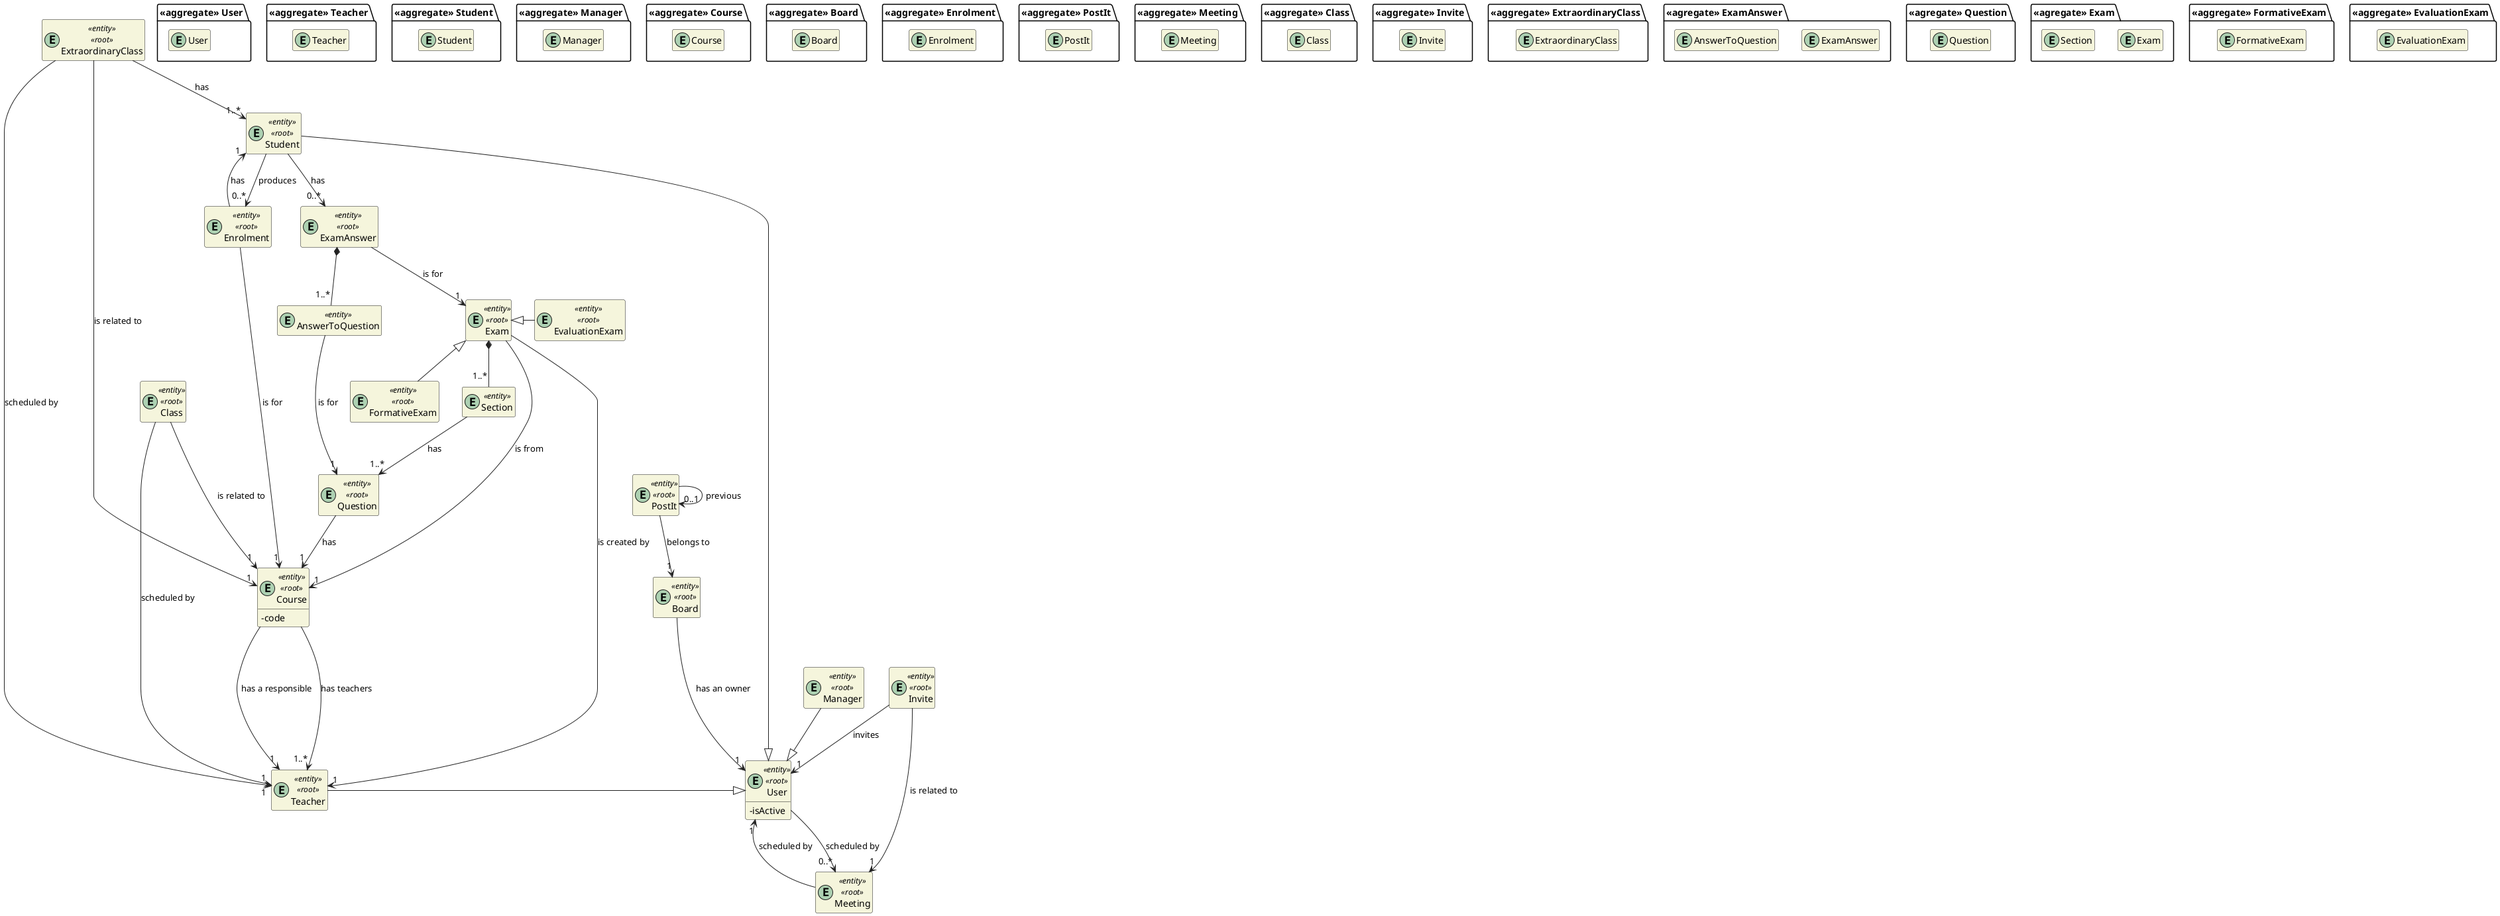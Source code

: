 @startuml DM
'https://plantuml.com/class-diagram

skinparam classAttributeIconSize 0
hide empty attributes
hide empty methods
skinparam classBackgroundColor beige
skinparam ArrowColor #222222

package "<<aggregate>> User" {
  entity User
}

entity User <<entity>> <<root>> {
  - isActive
}

package "<<aggregate>> Teacher" {
  entity Teacher
}

entity Teacher <<entity>> <<root>> {

}

package "<<aggregate>> Student" {
  entity Student
}

entity Student <<entity>> <<root>> {

}

package "<<aggregate>> Manager" {
  entity Manager
}

entity Manager <<entity>> <<root>> {

}

package "<<aggregate>> Course" {
  entity Course
}

entity Course <<entity>> <<root>> {
  - code
}

package "<<aggregate>> Board" {
  entity Board
}

entity Board <<entity>> <<root>> {
}

package "<<aggregate>> Enrolment" {
  entity Enrolment
}

entity Enrolment <<entity>> <<root>> {
}

package "<<aggregate>> PostIt" {
  entity PostIt
}

entity PostIt <<entity>> <<root>> {

}

package "<<aggregate>> Meeting" {
  entity Meeting
}

entity Meeting <<entity>> <<root>> {

}

package "<<aggregate>> Class" {
  entity Class
}

entity Class <<entity>> <<root>> {

}

package "<<aggregate>> Invite" {
  entity Invite
}

entity Invite <<entity>> <<root>> {

}

package "<<aggregate>> ExtraordinaryClass" {
  entity ExtraordinaryClass
}

entity ExtraordinaryClass <<entity>> <<root>> {

}

package "<<agregate>> ExamAnswer" {
  entity ExamAnswer
  entity AnswerToQuestion
}

package "<<agregate>> Question" {
  entity Question
}

entity Question <<entity>> <<root>> {}
entity ExamAnswer <<entity>> <<root>> {}
entity AnswerToQuestion <<entity>> {}


package "<<agregate>> Exam" {
  entity Exam
  entity Section
}

entity Exam <<entity>> <<root>> {}
entity Section <<entity>> {}

entity ExamAnswer <<entity>> <<root>> {

}

package "<<aggregate>> FormativeExam" {
  entity FormativeExam
}

entity FormativeExam <<entity>> <<root>> {
}

package "<<aggregate>> EvaluationExam" {
  entity EvaluationExam
}

entity EvaluationExam <<entity>> <<root>> {
}


Teacher -|> User
Student --|> User
Manager --|> User

User --> "0..*" Meeting : scheduled by

Course ---> "1..*" Teacher : has teachers
Course --> "1" Teacher : has a responsible

Enrolment --> "1" Student : has
Enrolment --> "1" Course : is for

Board ---> "1" User : has an owner

PostIt --> "1" Board: belongs to
PostIt --> "0..1" PostIt : previous

Exam ---> "1" Course : is from
Exam --> "1" Teacher : is created by
Exam *-- "1..*" Section
Exam <|- EvaluationExam
Exam <|-- FormativeExam

Section --> "1..*" Question : has

ExamAnswer --> "1" Exam : is for
ExamAnswer *-- "1..*" AnswerToQuestion
AnswerToQuestion --> "1" Question : is for

Invite --> "1" User : invites
Invite --> "1" Meeting : is related to

Class ---> "1" Course : is related to
Class ---> "1" Teacher : scheduled by

ExtraordinaryClass --> "1" Teacher : scheduled by
ExtraordinaryClass --> "1..*" Student : has
ExtraordinaryClass --> "1" Course : is related to

Student --> "0..*" ExamAnswer : has
Student --> "0..*" Enrolment : produces

Meeting --> "1" User : scheduled by

Question --> "1" Course : has

@enduml
